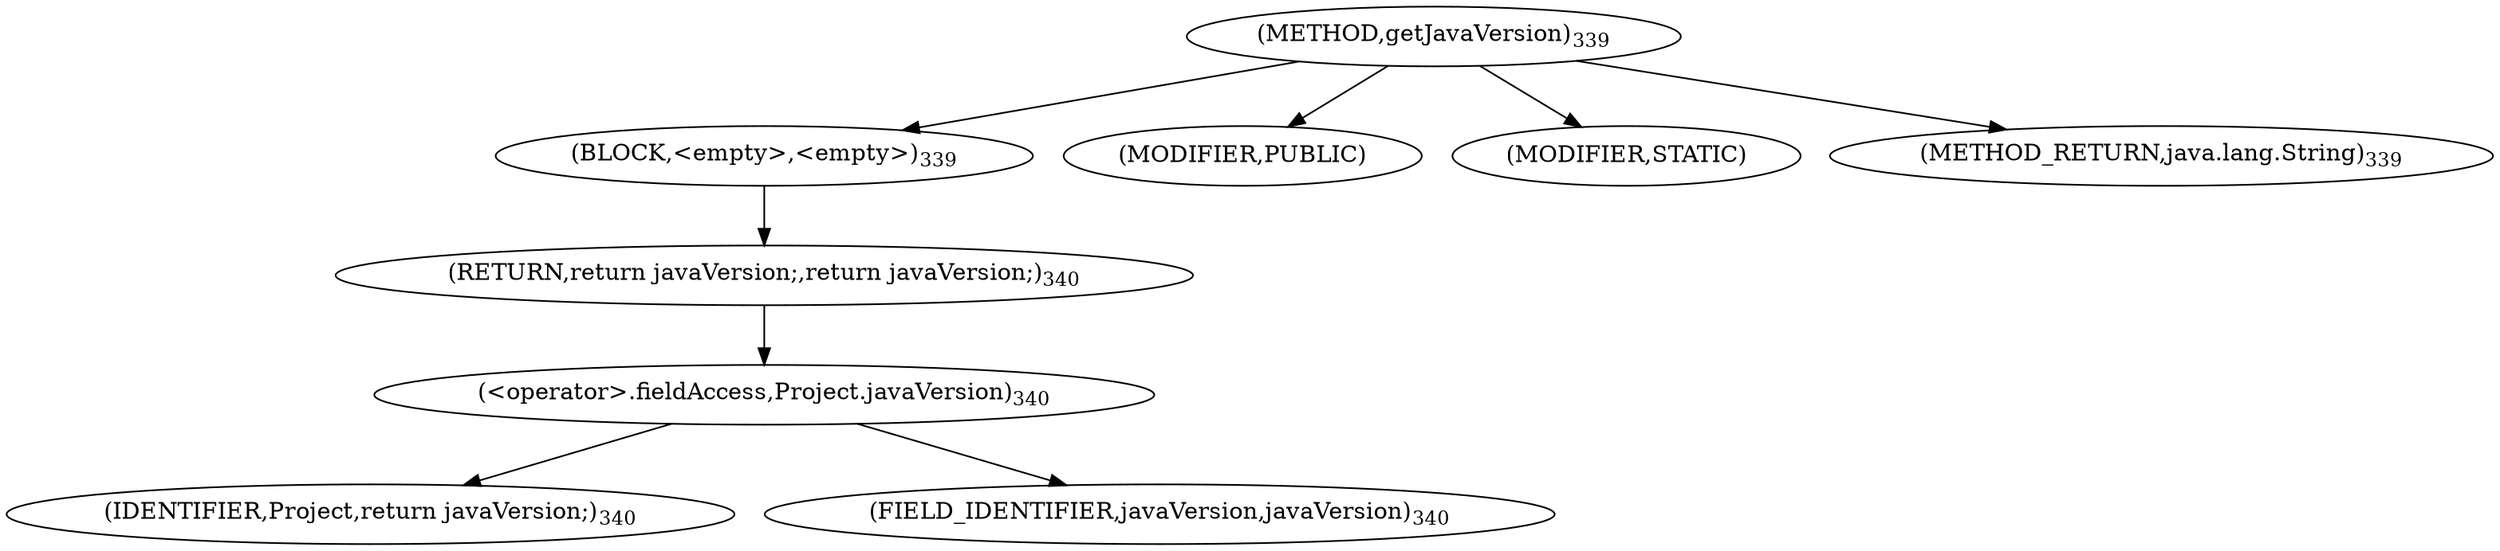 digraph "getJavaVersion" {  
"1000" [label = <(METHOD,getJavaVersion)<SUB>339</SUB>> ]
"1001" [label = <(BLOCK,&lt;empty&gt;,&lt;empty&gt;)<SUB>339</SUB>> ]
"1002" [label = <(RETURN,return javaVersion;,return javaVersion;)<SUB>340</SUB>> ]
"1003" [label = <(&lt;operator&gt;.fieldAccess,Project.javaVersion)<SUB>340</SUB>> ]
"1004" [label = <(IDENTIFIER,Project,return javaVersion;)<SUB>340</SUB>> ]
"1005" [label = <(FIELD_IDENTIFIER,javaVersion,javaVersion)<SUB>340</SUB>> ]
"1006" [label = <(MODIFIER,PUBLIC)> ]
"1007" [label = <(MODIFIER,STATIC)> ]
"1008" [label = <(METHOD_RETURN,java.lang.String)<SUB>339</SUB>> ]
  "1000" -> "1001" 
  "1000" -> "1006" 
  "1000" -> "1007" 
  "1000" -> "1008" 
  "1001" -> "1002" 
  "1002" -> "1003" 
  "1003" -> "1004" 
  "1003" -> "1005" 
}
